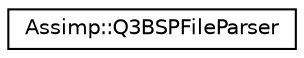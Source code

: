 digraph "Graphical Class Hierarchy"
{
  edge [fontname="Helvetica",fontsize="10",labelfontname="Helvetica",labelfontsize="10"];
  node [fontname="Helvetica",fontsize="10",shape=record];
  rankdir="LR";
  Node1 [label="Assimp::Q3BSPFileParser",height=0.2,width=0.4,color="black", fillcolor="white", style="filled",URL="$class_assimp_1_1_q3_b_s_p_file_parser.html"];
}
